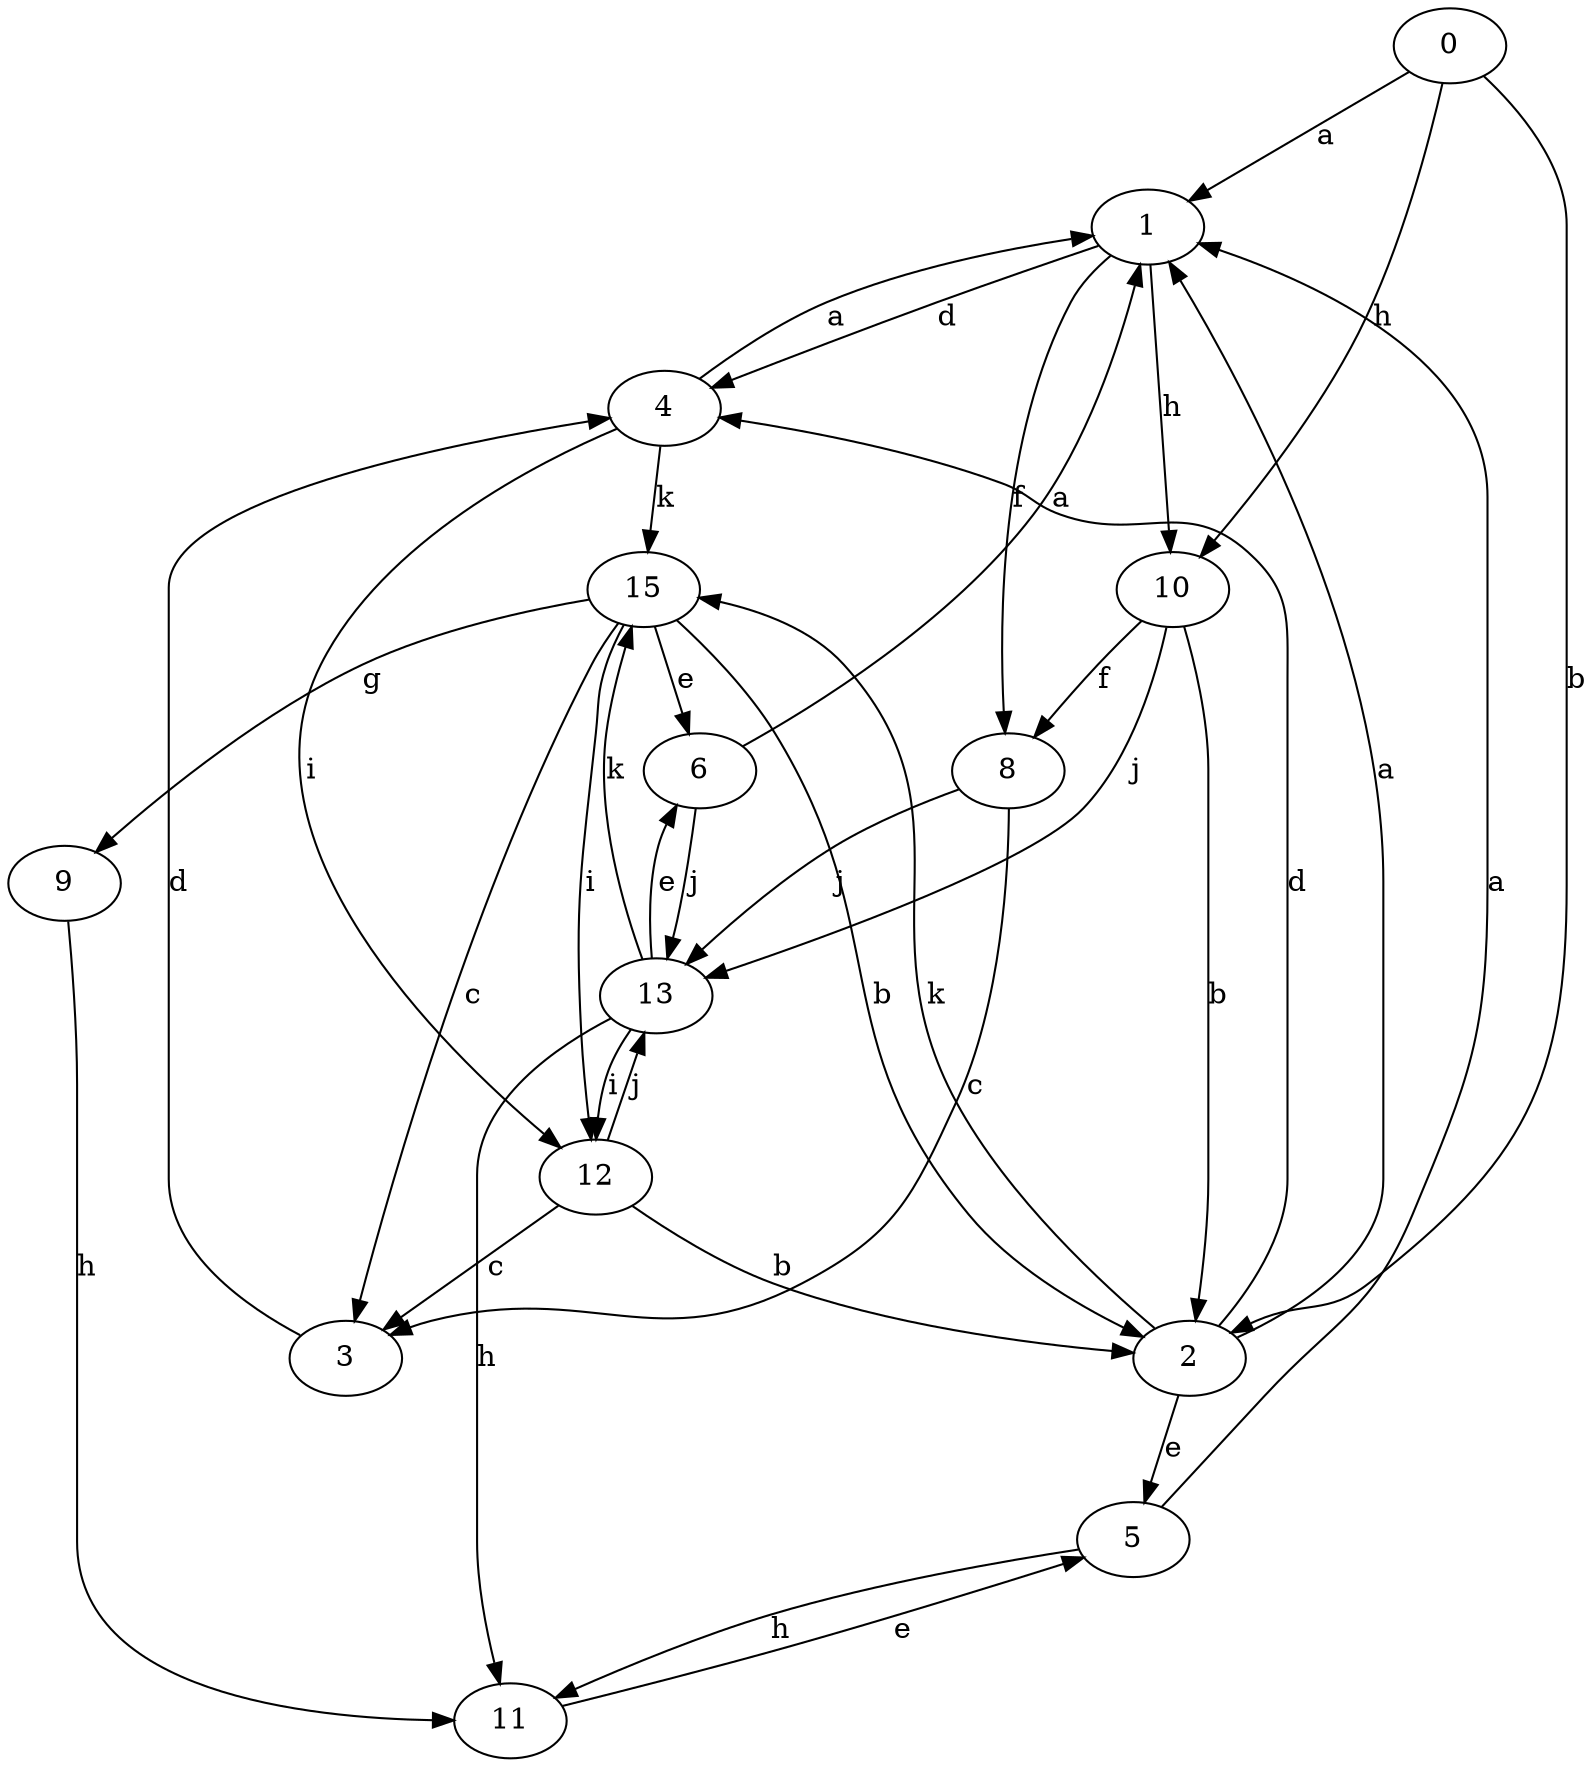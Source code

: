 strict digraph  {
1;
2;
0;
3;
4;
5;
6;
8;
9;
10;
11;
12;
13;
15;
1 -> 4  [label=d];
1 -> 8  [label=f];
1 -> 10  [label=h];
2 -> 1  [label=a];
2 -> 4  [label=d];
2 -> 5  [label=e];
2 -> 15  [label=k];
0 -> 1  [label=a];
0 -> 2  [label=b];
0 -> 10  [label=h];
3 -> 4  [label=d];
4 -> 1  [label=a];
4 -> 12  [label=i];
4 -> 15  [label=k];
5 -> 1  [label=a];
5 -> 11  [label=h];
6 -> 1  [label=a];
6 -> 13  [label=j];
8 -> 3  [label=c];
8 -> 13  [label=j];
9 -> 11  [label=h];
10 -> 2  [label=b];
10 -> 8  [label=f];
10 -> 13  [label=j];
11 -> 5  [label=e];
12 -> 2  [label=b];
12 -> 3  [label=c];
12 -> 13  [label=j];
13 -> 6  [label=e];
13 -> 11  [label=h];
13 -> 12  [label=i];
13 -> 15  [label=k];
15 -> 2  [label=b];
15 -> 3  [label=c];
15 -> 6  [label=e];
15 -> 9  [label=g];
15 -> 12  [label=i];
}
